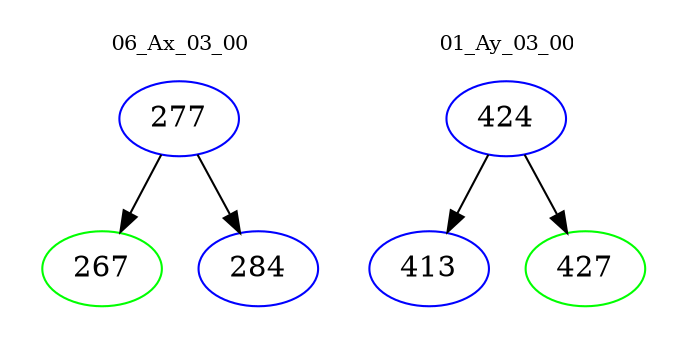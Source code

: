 digraph{
subgraph cluster_0 {
color = white
label = "06_Ax_03_00";
fontsize=10;
T0_277 [label="277", color="blue"]
T0_277 -> T0_267 [color="black"]
T0_267 [label="267", color="green"]
T0_277 -> T0_284 [color="black"]
T0_284 [label="284", color="blue"]
}
subgraph cluster_1 {
color = white
label = "01_Ay_03_00";
fontsize=10;
T1_424 [label="424", color="blue"]
T1_424 -> T1_413 [color="black"]
T1_413 [label="413", color="blue"]
T1_424 -> T1_427 [color="black"]
T1_427 [label="427", color="green"]
}
}
